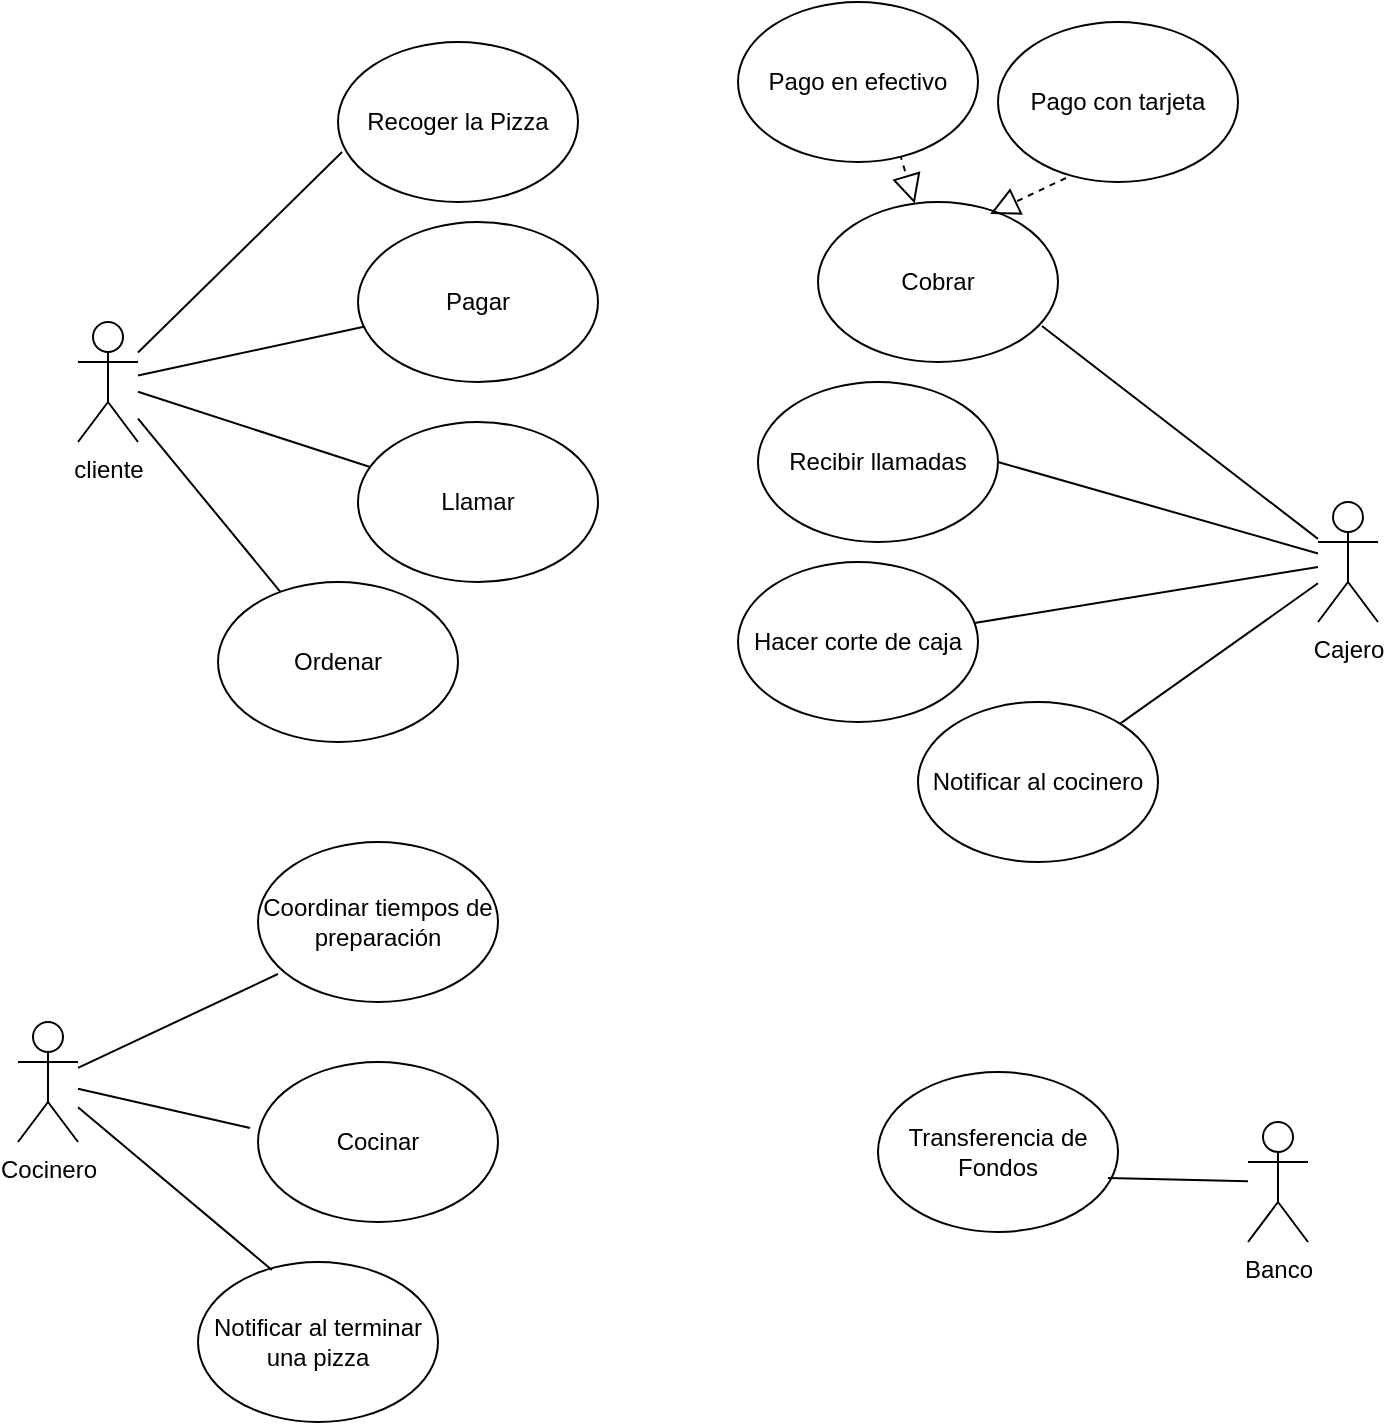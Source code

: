 <mxfile version="22.1.21" type="github">
  <diagram name="Página-1" id="X--nigl0-WGzkR76D9oi">
    <mxGraphModel dx="1120" dy="460" grid="1" gridSize="10" guides="1" tooltips="1" connect="1" arrows="1" fold="1" page="1" pageScale="1" pageWidth="827" pageHeight="1169" math="0" shadow="0">
      <root>
        <mxCell id="0" />
        <mxCell id="1" parent="0" />
        <mxCell id="VK7BP7vXFEG7lASL9OT0-1" value="Banco" style="shape=umlActor;verticalLabelPosition=bottom;verticalAlign=top;html=1;outlineConnect=0;" vertex="1" parent="1">
          <mxGeometry x="685" y="570" width="30" height="60" as="geometry" />
        </mxCell>
        <mxCell id="VK7BP7vXFEG7lASL9OT0-2" value="Cajero" style="shape=umlActor;verticalLabelPosition=bottom;verticalAlign=top;html=1;outlineConnect=0;" vertex="1" parent="1">
          <mxGeometry x="720" y="260" width="30" height="60" as="geometry" />
        </mxCell>
        <mxCell id="VK7BP7vXFEG7lASL9OT0-3" value="Cocinero" style="shape=umlActor;verticalLabelPosition=bottom;verticalAlign=top;html=1;outlineConnect=0;" vertex="1" parent="1">
          <mxGeometry x="70" y="520" width="30" height="60" as="geometry" />
        </mxCell>
        <mxCell id="VK7BP7vXFEG7lASL9OT0-4" value="cliente" style="shape=umlActor;verticalLabelPosition=bottom;verticalAlign=top;html=1;outlineConnect=0;" vertex="1" parent="1">
          <mxGeometry x="100" y="170" width="30" height="60" as="geometry" />
        </mxCell>
        <mxCell id="VK7BP7vXFEG7lASL9OT0-6" value="Pagar" style="ellipse;whiteSpace=wrap;html=1;" vertex="1" parent="1">
          <mxGeometry x="240" y="120" width="120" height="80" as="geometry" />
        </mxCell>
        <mxCell id="VK7BP7vXFEG7lASL9OT0-7" value="Recoger la Pizza" style="ellipse;whiteSpace=wrap;html=1;" vertex="1" parent="1">
          <mxGeometry x="230" y="30" width="120" height="80" as="geometry" />
        </mxCell>
        <mxCell id="VK7BP7vXFEG7lASL9OT0-8" value="Ordenar" style="ellipse;whiteSpace=wrap;html=1;" vertex="1" parent="1">
          <mxGeometry x="170" y="300" width="120" height="80" as="geometry" />
        </mxCell>
        <mxCell id="VK7BP7vXFEG7lASL9OT0-9" value="Transferencia de Fondos" style="ellipse;whiteSpace=wrap;html=1;" vertex="1" parent="1">
          <mxGeometry x="500" y="545" width="120" height="80" as="geometry" />
        </mxCell>
        <mxCell id="VK7BP7vXFEG7lASL9OT0-10" value="Notificar al terminar una pizza" style="ellipse;whiteSpace=wrap;html=1;" vertex="1" parent="1">
          <mxGeometry x="160" y="640" width="120" height="80" as="geometry" />
        </mxCell>
        <mxCell id="VK7BP7vXFEG7lASL9OT0-11" value="Coordinar tiempos de preparación" style="ellipse;whiteSpace=wrap;html=1;" vertex="1" parent="1">
          <mxGeometry x="190" y="430" width="120" height="80" as="geometry" />
        </mxCell>
        <mxCell id="VK7BP7vXFEG7lASL9OT0-12" value="Cocinar" style="ellipse;whiteSpace=wrap;html=1;" vertex="1" parent="1">
          <mxGeometry x="190" y="540" width="120" height="80" as="geometry" />
        </mxCell>
        <mxCell id="VK7BP7vXFEG7lASL9OT0-13" value="Recibir llamadas" style="ellipse;whiteSpace=wrap;html=1;" vertex="1" parent="1">
          <mxGeometry x="440" y="200" width="120" height="80" as="geometry" />
        </mxCell>
        <mxCell id="VK7BP7vXFEG7lASL9OT0-14" value="Cobrar" style="ellipse;whiteSpace=wrap;html=1;" vertex="1" parent="1">
          <mxGeometry x="470" y="110" width="120" height="80" as="geometry" />
        </mxCell>
        <mxCell id="VK7BP7vXFEG7lASL9OT0-15" value="Llamar" style="ellipse;whiteSpace=wrap;html=1;" vertex="1" parent="1">
          <mxGeometry x="240" y="220" width="120" height="80" as="geometry" />
        </mxCell>
        <mxCell id="VK7BP7vXFEG7lASL9OT0-17" value="" style="endArrow=none;html=1;rounded=0;entryX=0.017;entryY=0.688;entryDx=0;entryDy=0;entryPerimeter=0;" edge="1" parent="1" source="VK7BP7vXFEG7lASL9OT0-4" target="VK7BP7vXFEG7lASL9OT0-7">
          <mxGeometry width="50" height="50" relative="1" as="geometry">
            <mxPoint x="390" y="300" as="sourcePoint" />
            <mxPoint x="440" y="250" as="targetPoint" />
          </mxGeometry>
        </mxCell>
        <mxCell id="VK7BP7vXFEG7lASL9OT0-18" value="" style="endArrow=none;html=1;rounded=0;" edge="1" parent="1" source="VK7BP7vXFEG7lASL9OT0-4" target="VK7BP7vXFEG7lASL9OT0-6">
          <mxGeometry width="50" height="50" relative="1" as="geometry">
            <mxPoint x="140" y="195" as="sourcePoint" />
            <mxPoint x="242" y="95" as="targetPoint" />
          </mxGeometry>
        </mxCell>
        <mxCell id="VK7BP7vXFEG7lASL9OT0-19" value="" style="endArrow=none;html=1;rounded=0;" edge="1" parent="1" source="VK7BP7vXFEG7lASL9OT0-4" target="VK7BP7vXFEG7lASL9OT0-8">
          <mxGeometry width="50" height="50" relative="1" as="geometry">
            <mxPoint x="140" y="207" as="sourcePoint" />
            <mxPoint x="253" y="182" as="targetPoint" />
          </mxGeometry>
        </mxCell>
        <mxCell id="VK7BP7vXFEG7lASL9OT0-22" value="" style="endArrow=none;html=1;rounded=0;entryX=0.933;entryY=0.775;entryDx=0;entryDy=0;entryPerimeter=0;" edge="1" parent="1" source="VK7BP7vXFEG7lASL9OT0-2" target="VK7BP7vXFEG7lASL9OT0-14">
          <mxGeometry width="50" height="50" relative="1" as="geometry">
            <mxPoint x="140" y="247" as="sourcePoint" />
            <mxPoint x="253" y="222" as="targetPoint" />
          </mxGeometry>
        </mxCell>
        <mxCell id="VK7BP7vXFEG7lASL9OT0-23" value="" style="endArrow=none;html=1;rounded=0;exitX=0.958;exitY=0.663;exitDx=0;exitDy=0;exitPerimeter=0;" edge="1" parent="1" source="VK7BP7vXFEG7lASL9OT0-9" target="VK7BP7vXFEG7lASL9OT0-1">
          <mxGeometry width="50" height="50" relative="1" as="geometry">
            <mxPoint x="690" y="547" as="sourcePoint" />
            <mxPoint x="755" y="640" as="targetPoint" />
          </mxGeometry>
        </mxCell>
        <mxCell id="VK7BP7vXFEG7lASL9OT0-24" value="" style="endArrow=none;html=1;rounded=0;entryX=0.083;entryY=0.825;entryDx=0;entryDy=0;entryPerimeter=0;" edge="1" parent="1" source="VK7BP7vXFEG7lASL9OT0-3" target="VK7BP7vXFEG7lASL9OT0-11">
          <mxGeometry width="50" height="50" relative="1" as="geometry">
            <mxPoint x="615" y="483" as="sourcePoint" />
            <mxPoint x="670" y="496" as="targetPoint" />
          </mxGeometry>
        </mxCell>
        <mxCell id="VK7BP7vXFEG7lASL9OT0-25" value="" style="endArrow=none;html=1;rounded=0;entryX=-0.033;entryY=0.413;entryDx=0;entryDy=0;entryPerimeter=0;" edge="1" parent="1" source="VK7BP7vXFEG7lASL9OT0-3" target="VK7BP7vXFEG7lASL9OT0-12">
          <mxGeometry width="50" height="50" relative="1" as="geometry">
            <mxPoint x="110" y="553" as="sourcePoint" />
            <mxPoint x="210" y="506" as="targetPoint" />
          </mxGeometry>
        </mxCell>
        <mxCell id="VK7BP7vXFEG7lASL9OT0-26" value="" style="endArrow=none;html=1;rounded=0;entryX=0.308;entryY=0.05;entryDx=0;entryDy=0;entryPerimeter=0;" edge="1" parent="1" source="VK7BP7vXFEG7lASL9OT0-3" target="VK7BP7vXFEG7lASL9OT0-10">
          <mxGeometry width="50" height="50" relative="1" as="geometry">
            <mxPoint x="120" y="563" as="sourcePoint" />
            <mxPoint x="220" y="516" as="targetPoint" />
          </mxGeometry>
        </mxCell>
        <mxCell id="VK7BP7vXFEG7lASL9OT0-27" value="Hacer corte de caja" style="ellipse;whiteSpace=wrap;html=1;" vertex="1" parent="1">
          <mxGeometry x="430" y="290" width="120" height="80" as="geometry" />
        </mxCell>
        <mxCell id="VK7BP7vXFEG7lASL9OT0-28" value="" style="endArrow=none;html=1;rounded=0;entryX=1;entryY=0.5;entryDx=0;entryDy=0;" edge="1" parent="1" source="VK7BP7vXFEG7lASL9OT0-2" target="VK7BP7vXFEG7lASL9OT0-13">
          <mxGeometry width="50" height="50" relative="1" as="geometry">
            <mxPoint x="730" y="288" as="sourcePoint" />
            <mxPoint x="622" y="202" as="targetPoint" />
          </mxGeometry>
        </mxCell>
        <mxCell id="VK7BP7vXFEG7lASL9OT0-29" value="" style="endArrow=none;html=1;rounded=0;" edge="1" parent="1" source="VK7BP7vXFEG7lASL9OT0-2" target="VK7BP7vXFEG7lASL9OT0-27">
          <mxGeometry width="50" height="50" relative="1" as="geometry">
            <mxPoint x="740" y="298" as="sourcePoint" />
            <mxPoint x="632" y="212" as="targetPoint" />
          </mxGeometry>
        </mxCell>
        <mxCell id="VK7BP7vXFEG7lASL9OT0-30" value="" style="endArrow=block;dashed=1;endFill=0;endSize=12;html=1;rounded=0;exitX=0.675;exitY=0.95;exitDx=0;exitDy=0;exitPerimeter=0;" edge="1" parent="1" source="VK7BP7vXFEG7lASL9OT0-32" target="VK7BP7vXFEG7lASL9OT0-14">
          <mxGeometry width="160" relative="1" as="geometry">
            <mxPoint x="490" y="80" as="sourcePoint" />
            <mxPoint x="610" y="40" as="targetPoint" />
          </mxGeometry>
        </mxCell>
        <mxCell id="VK7BP7vXFEG7lASL9OT0-31" value="" style="endArrow=block;dashed=1;endFill=0;endSize=12;html=1;rounded=0;entryX=0.717;entryY=0.075;entryDx=0;entryDy=0;entryPerimeter=0;exitX=0.283;exitY=0.975;exitDx=0;exitDy=0;exitPerimeter=0;" edge="1" parent="1" source="VK7BP7vXFEG7lASL9OT0-33" target="VK7BP7vXFEG7lASL9OT0-14">
          <mxGeometry width="160" relative="1" as="geometry">
            <mxPoint x="600" y="80" as="sourcePoint" />
            <mxPoint x="523" y="134" as="targetPoint" />
          </mxGeometry>
        </mxCell>
        <mxCell id="VK7BP7vXFEG7lASL9OT0-32" value="Pago en efectivo" style="ellipse;whiteSpace=wrap;html=1;" vertex="1" parent="1">
          <mxGeometry x="430" y="10" width="120" height="80" as="geometry" />
        </mxCell>
        <mxCell id="VK7BP7vXFEG7lASL9OT0-33" value="Pago con tarjeta" style="ellipse;whiteSpace=wrap;html=1;" vertex="1" parent="1">
          <mxGeometry x="560" y="20" width="120" height="80" as="geometry" />
        </mxCell>
        <mxCell id="VK7BP7vXFEG7lASL9OT0-34" value="Notificar al cocinero" style="ellipse;whiteSpace=wrap;html=1;" vertex="1" parent="1">
          <mxGeometry x="520" y="360" width="120" height="80" as="geometry" />
        </mxCell>
        <mxCell id="VK7BP7vXFEG7lASL9OT0-35" value="" style="endArrow=none;html=1;rounded=0;" edge="1" parent="1" target="VK7BP7vXFEG7lASL9OT0-34" source="VK7BP7vXFEG7lASL9OT0-2">
          <mxGeometry width="50" height="50" relative="1" as="geometry">
            <mxPoint x="810" y="350.001" as="sourcePoint" />
            <mxPoint x="732" y="276.42" as="targetPoint" />
          </mxGeometry>
        </mxCell>
        <mxCell id="VK7BP7vXFEG7lASL9OT0-36" value="" style="endArrow=none;html=1;rounded=0;" edge="1" parent="1" source="VK7BP7vXFEG7lASL9OT0-4" target="VK7BP7vXFEG7lASL9OT0-15">
          <mxGeometry width="50" height="50" relative="1" as="geometry">
            <mxPoint x="140" y="228" as="sourcePoint" />
            <mxPoint x="211" y="315" as="targetPoint" />
          </mxGeometry>
        </mxCell>
      </root>
    </mxGraphModel>
  </diagram>
</mxfile>
